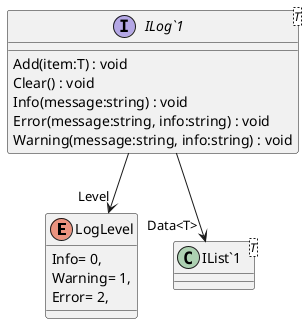 @startuml
enum LogLevel {
    Info= 0,
    Warning= 1,
    Error= 2,
}
interface "ILog`1"<T> {
    Add(item:T) : void
    Clear() : void
    Info(message:string) : void
    Error(message:string, info:string) : void
    Warning(message:string, info:string) : void
}
class "IList`1"<T> {
}
"ILog`1" --> "Data<T>" "IList`1"
"ILog`1" --> "Level" LogLevel
@enduml
